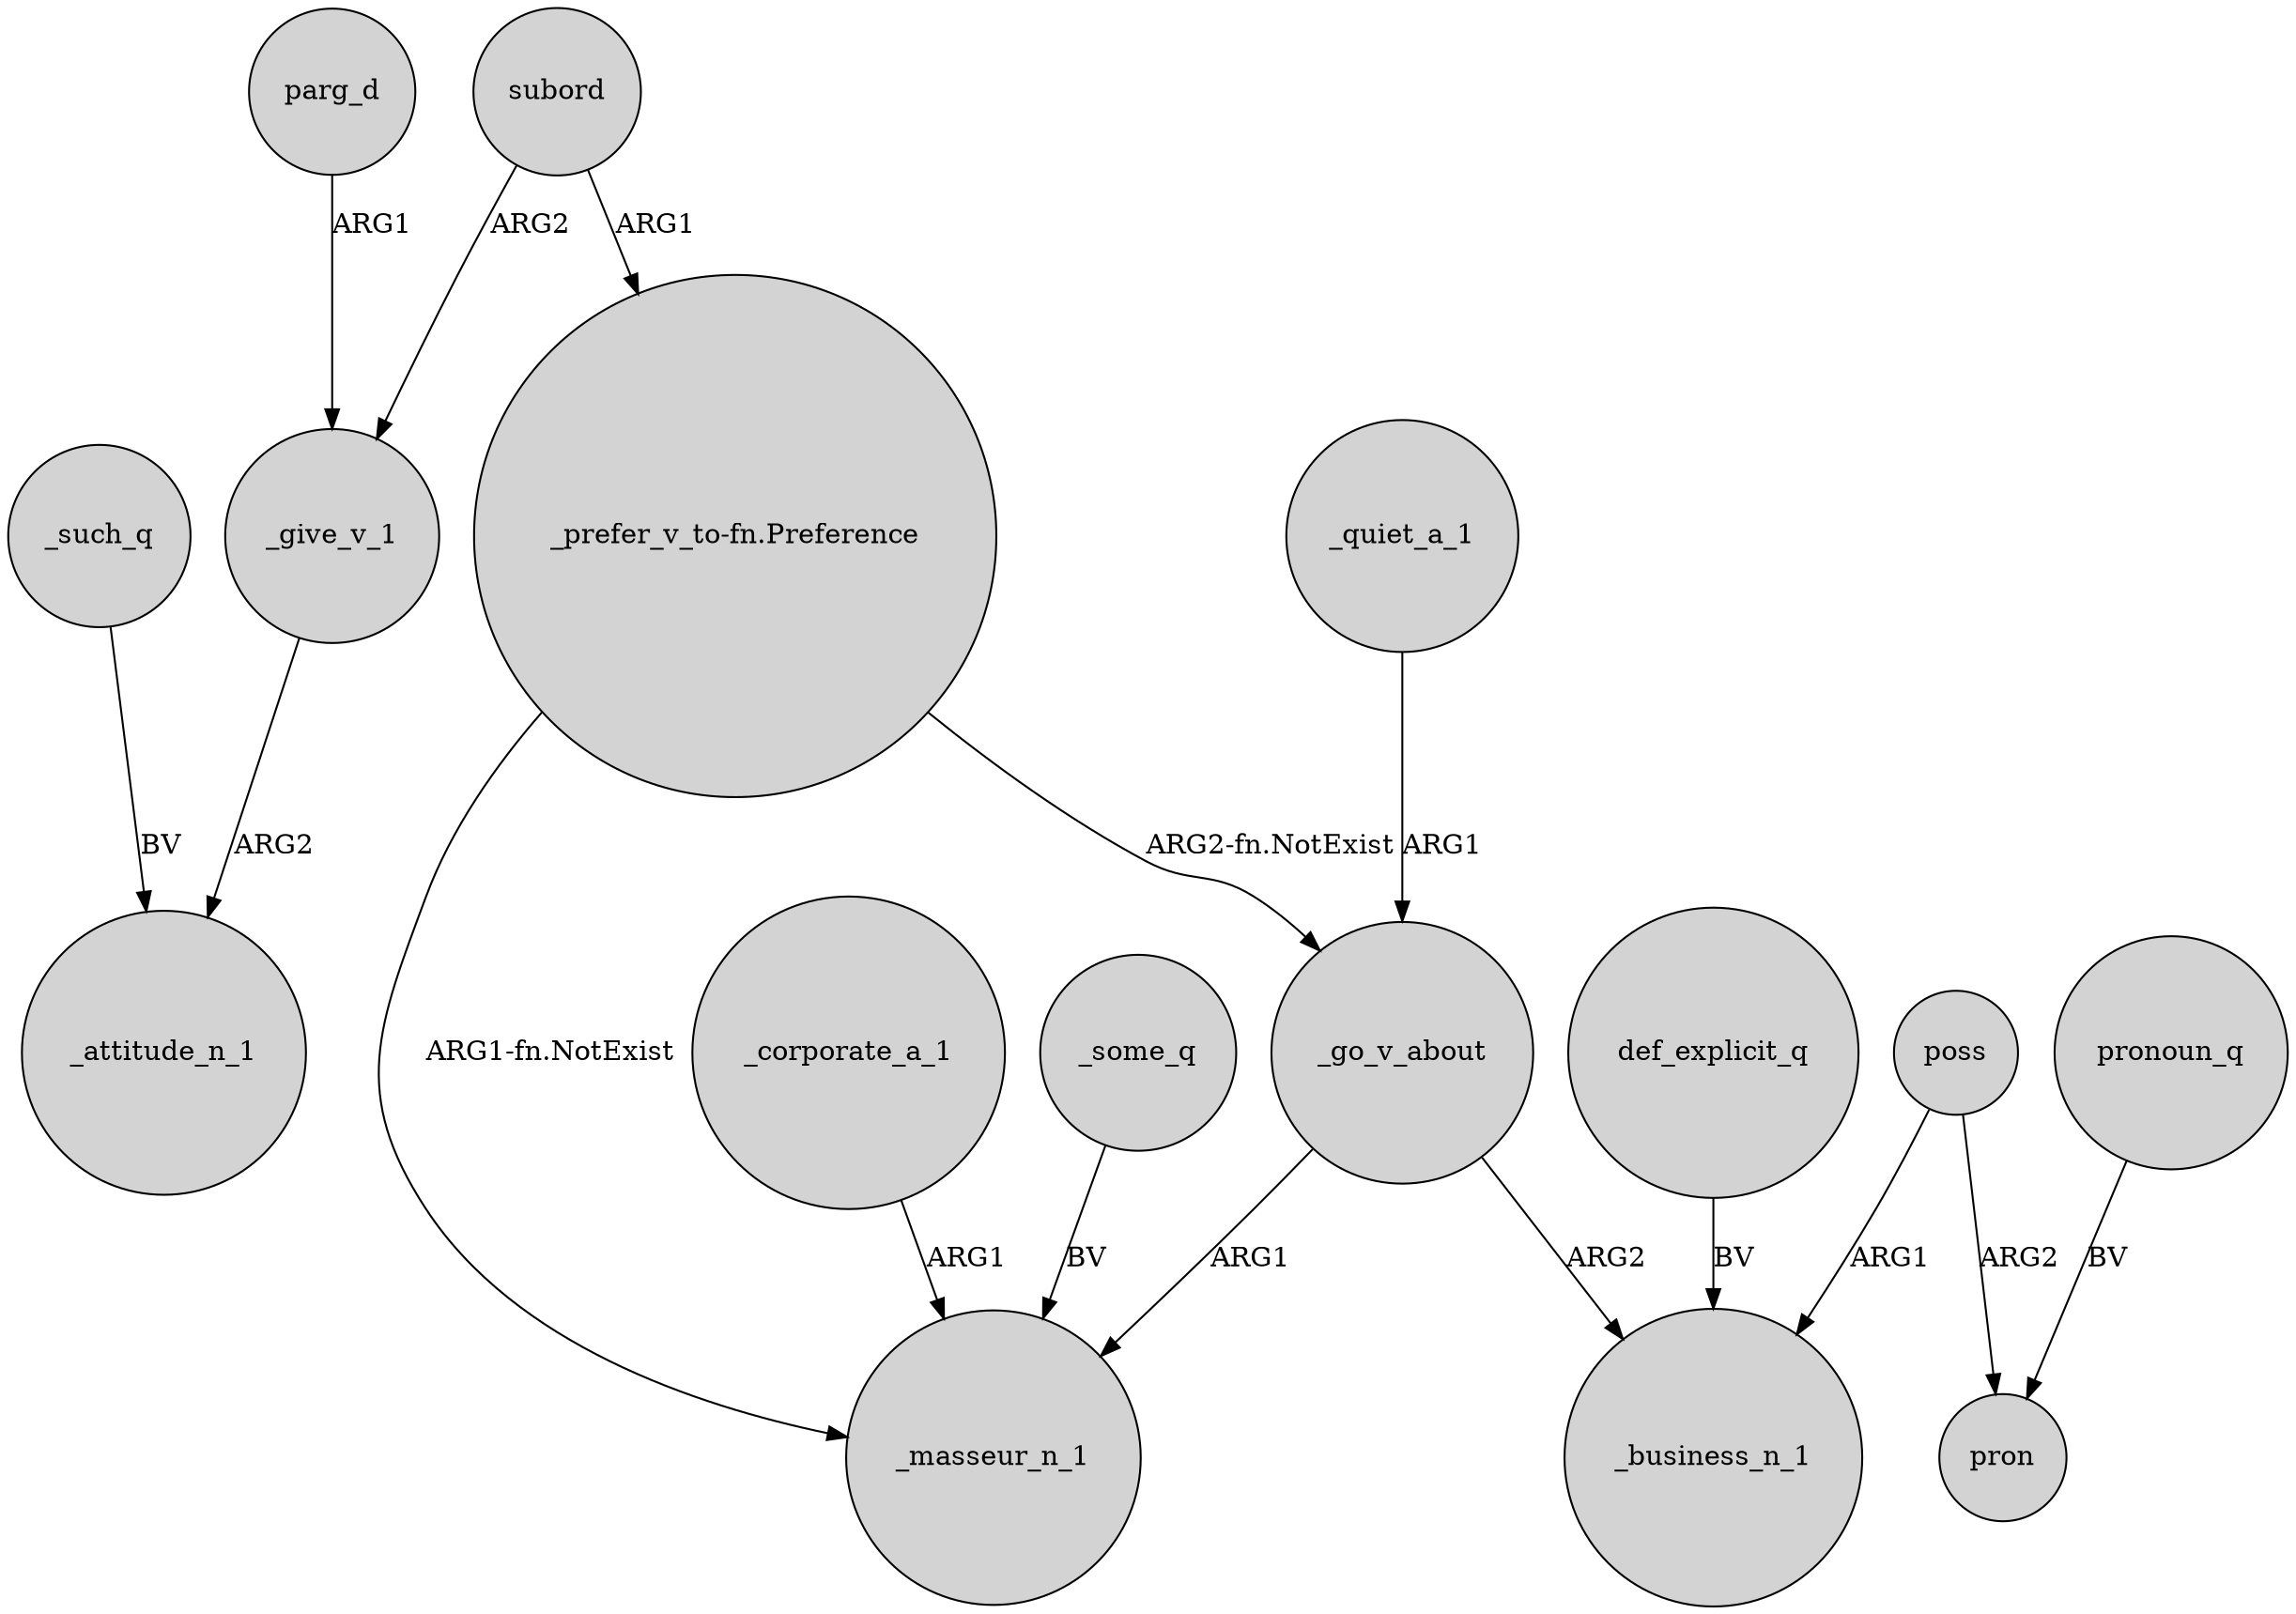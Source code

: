 digraph {
	node [shape=circle style=filled]
	subord -> _give_v_1 [label=ARG2]
	_corporate_a_1 -> _masseur_n_1 [label=ARG1]
	"_prefer_v_to-fn.Preference" -> _go_v_about [label="ARG2-fn.NotExist"]
	_some_q -> _masseur_n_1 [label=BV]
	subord -> "_prefer_v_to-fn.Preference" [label=ARG1]
	_give_v_1 -> _attitude_n_1 [label=ARG2]
	parg_d -> _give_v_1 [label=ARG1]
	_such_q -> _attitude_n_1 [label=BV]
	poss -> pron [label=ARG2]
	pronoun_q -> pron [label=BV]
	_quiet_a_1 -> _go_v_about [label=ARG1]
	"_prefer_v_to-fn.Preference" -> _masseur_n_1 [label="ARG1-fn.NotExist"]
	_go_v_about -> _business_n_1 [label=ARG2]
	def_explicit_q -> _business_n_1 [label=BV]
	_go_v_about -> _masseur_n_1 [label=ARG1]
	poss -> _business_n_1 [label=ARG1]
}
